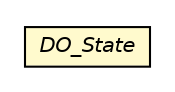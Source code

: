 #!/usr/local/bin/dot
#
# Class diagram 
# Generated by UMLGraph version 5.1 (http://www.umlgraph.org/)
#

digraph G {
	edge [fontname="Helvetica",fontsize=10,labelfontname="Helvetica",labelfontsize=10];
	node [fontname="Helvetica",fontsize=10,shape=plaintext];
	nodesep=0.25;
	ranksep=0.5;
	// pt.ist.fenixframework.backend.jvstmojb.pstm.OneBoxDomainObject.DO_State
	c135164 [label=<<table title="pt.ist.fenixframework.backend.jvstmojb.pstm.OneBoxDomainObject.DO_State" border="0" cellborder="1" cellspacing="0" cellpadding="2" port="p" bgcolor="lemonChiffon" href="./OneBoxDomainObject.DO_State.html">
		<tr><td><table border="0" cellspacing="0" cellpadding="1">
<tr><td align="center" balign="center"><font face="Helvetica-Oblique"> DO_State </font></td></tr>
		</table></td></tr>
		</table>>, fontname="Helvetica", fontcolor="black", fontsize=10.0];
}

